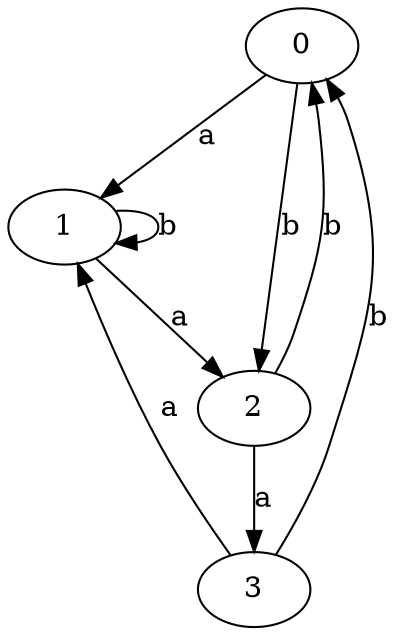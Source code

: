 digraph {
 ranksep=0.5;
 d2tdocpreamble = "\usetikzlibrary{automata}";
 d2tfigpreamble = "\tikzstyle{every state}= [ draw=blue!50,very thick,fill=blue!20]  \tikzstyle{auto}= [fill=white]";
 node [style="state"];
 edge [lblstyle="auto",topath="bend right", len=4  ]
  "0" [label="0",];
  "1" [label="1",];
  "2" [label="2",style = "state, initial, accepting"];
  "3" [label="3",];
  "0" -> "1" [label="a"];
  "0" -> "2" [label="b"];
  "1" -> "1" [label="b",topath="loop above"];
  "1" -> "2" [label="a"];
  "2" -> "0" [label="b"];
  "2" -> "3" [label="a"];
  "3" -> "0" [label="b"];
  "3" -> "1" [label="a"];
}